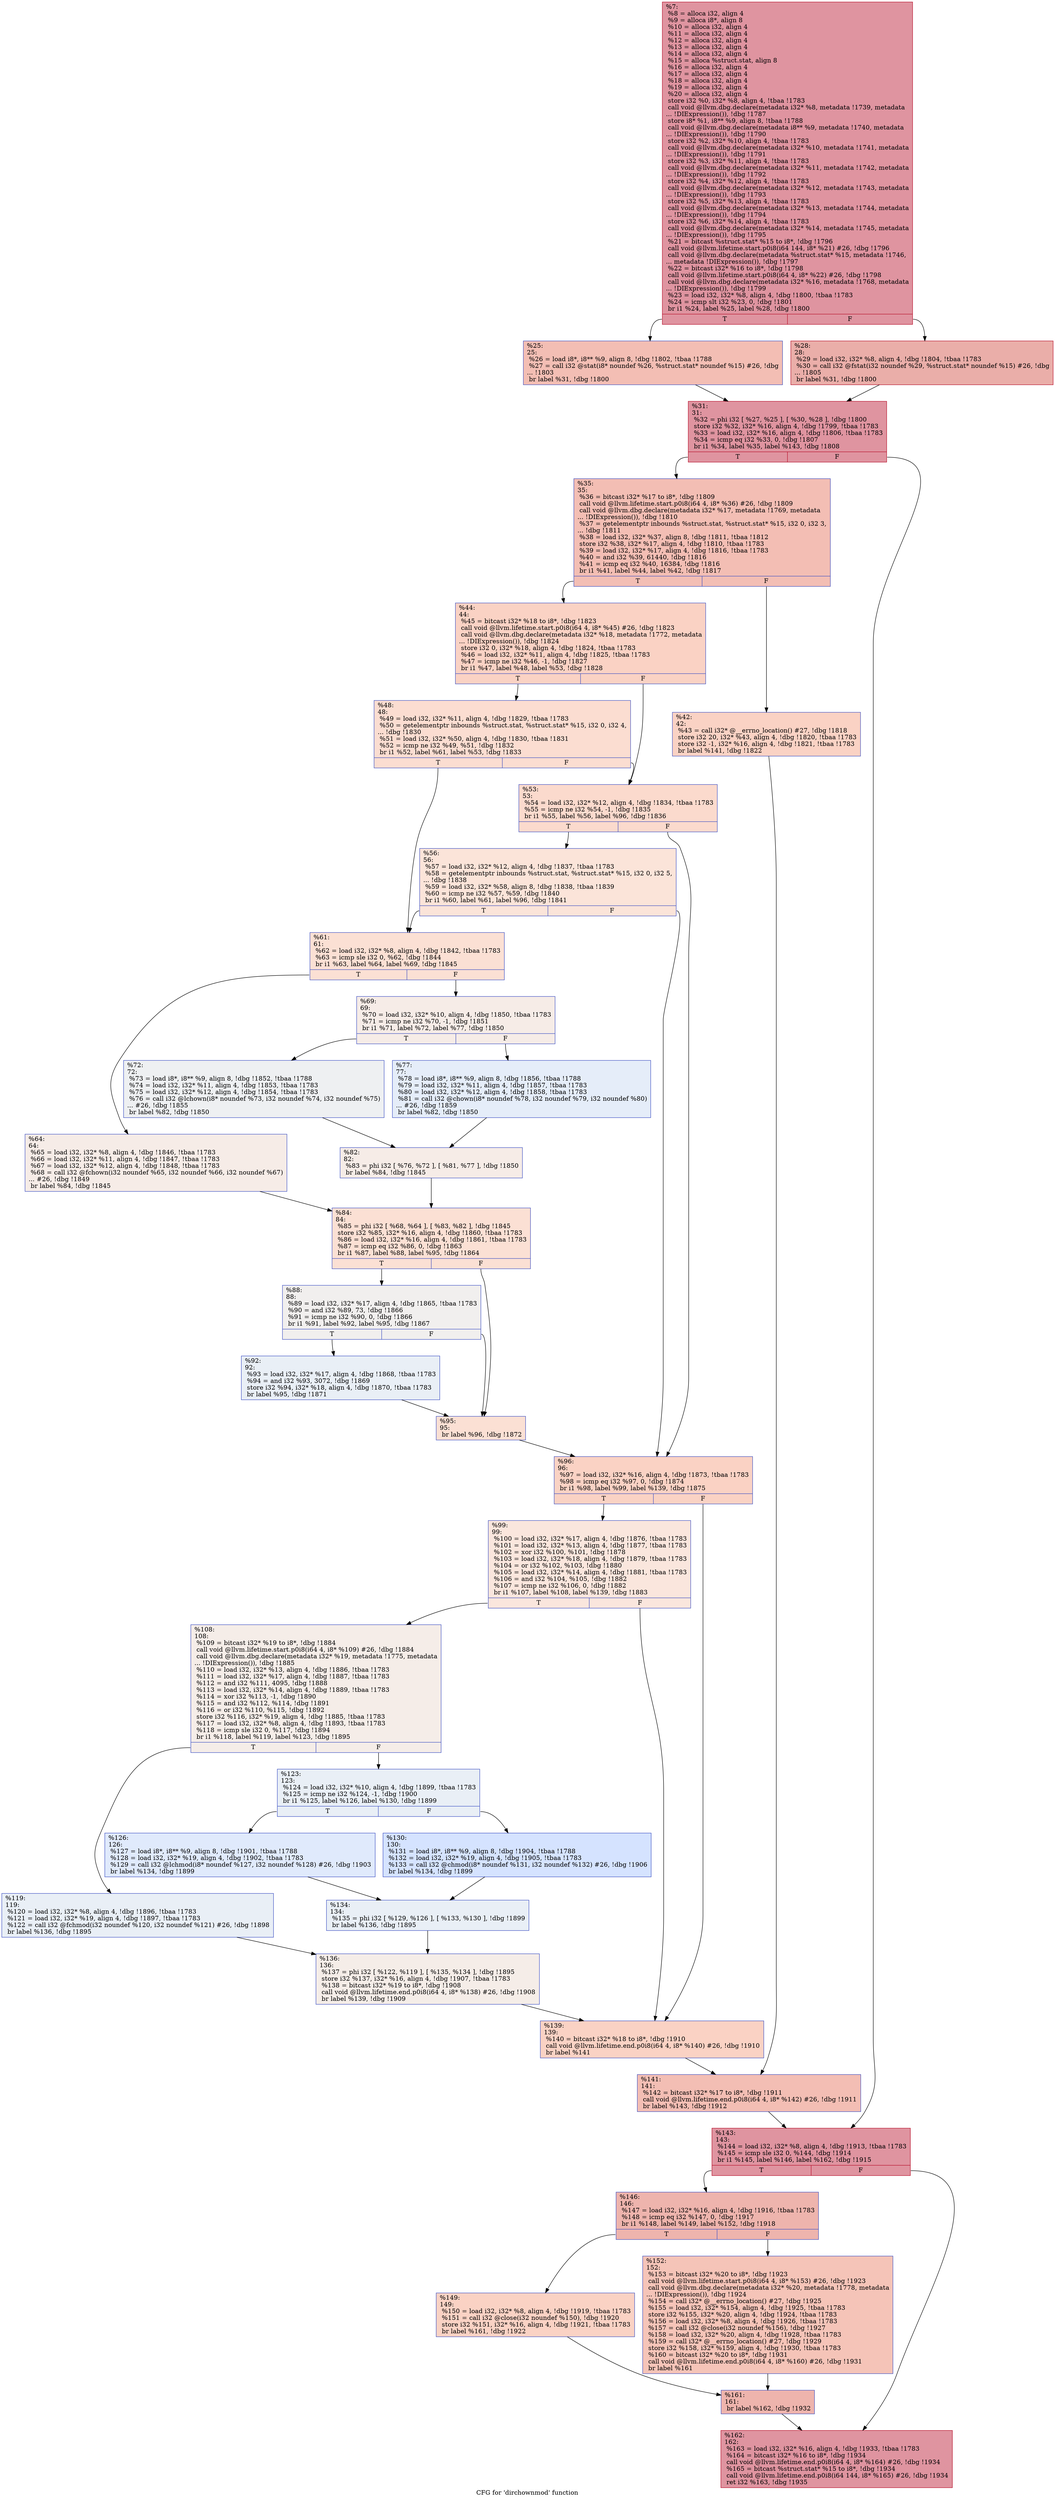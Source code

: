 digraph "CFG for 'dirchownmod' function" {
	label="CFG for 'dirchownmod' function";

	Node0x1c9dcf0 [shape=record,color="#b70d28ff", style=filled, fillcolor="#b70d2870",label="{%7:\l  %8 = alloca i32, align 4\l  %9 = alloca i8*, align 8\l  %10 = alloca i32, align 4\l  %11 = alloca i32, align 4\l  %12 = alloca i32, align 4\l  %13 = alloca i32, align 4\l  %14 = alloca i32, align 4\l  %15 = alloca %struct.stat, align 8\l  %16 = alloca i32, align 4\l  %17 = alloca i32, align 4\l  %18 = alloca i32, align 4\l  %19 = alloca i32, align 4\l  %20 = alloca i32, align 4\l  store i32 %0, i32* %8, align 4, !tbaa !1783\l  call void @llvm.dbg.declare(metadata i32* %8, metadata !1739, metadata\l... !DIExpression()), !dbg !1787\l  store i8* %1, i8** %9, align 8, !tbaa !1788\l  call void @llvm.dbg.declare(metadata i8** %9, metadata !1740, metadata\l... !DIExpression()), !dbg !1790\l  store i32 %2, i32* %10, align 4, !tbaa !1783\l  call void @llvm.dbg.declare(metadata i32* %10, metadata !1741, metadata\l... !DIExpression()), !dbg !1791\l  store i32 %3, i32* %11, align 4, !tbaa !1783\l  call void @llvm.dbg.declare(metadata i32* %11, metadata !1742, metadata\l... !DIExpression()), !dbg !1792\l  store i32 %4, i32* %12, align 4, !tbaa !1783\l  call void @llvm.dbg.declare(metadata i32* %12, metadata !1743, metadata\l... !DIExpression()), !dbg !1793\l  store i32 %5, i32* %13, align 4, !tbaa !1783\l  call void @llvm.dbg.declare(metadata i32* %13, metadata !1744, metadata\l... !DIExpression()), !dbg !1794\l  store i32 %6, i32* %14, align 4, !tbaa !1783\l  call void @llvm.dbg.declare(metadata i32* %14, metadata !1745, metadata\l... !DIExpression()), !dbg !1795\l  %21 = bitcast %struct.stat* %15 to i8*, !dbg !1796\l  call void @llvm.lifetime.start.p0i8(i64 144, i8* %21) #26, !dbg !1796\l  call void @llvm.dbg.declare(metadata %struct.stat* %15, metadata !1746,\l... metadata !DIExpression()), !dbg !1797\l  %22 = bitcast i32* %16 to i8*, !dbg !1798\l  call void @llvm.lifetime.start.p0i8(i64 4, i8* %22) #26, !dbg !1798\l  call void @llvm.dbg.declare(metadata i32* %16, metadata !1768, metadata\l... !DIExpression()), !dbg !1799\l  %23 = load i32, i32* %8, align 4, !dbg !1800, !tbaa !1783\l  %24 = icmp slt i32 %23, 0, !dbg !1801\l  br i1 %24, label %25, label %28, !dbg !1800\l|{<s0>T|<s1>F}}"];
	Node0x1c9dcf0:s0 -> Node0x1c9dd40;
	Node0x1c9dcf0:s1 -> Node0x1c9dd90;
	Node0x1c9dd40 [shape=record,color="#3d50c3ff", style=filled, fillcolor="#e36c5570",label="{%25:\l25:                                               \l  %26 = load i8*, i8** %9, align 8, !dbg !1802, !tbaa !1788\l  %27 = call i32 @stat(i8* noundef %26, %struct.stat* noundef %15) #26, !dbg\l... !1803\l  br label %31, !dbg !1800\l}"];
	Node0x1c9dd40 -> Node0x1c9dde0;
	Node0x1c9dd90 [shape=record,color="#b70d28ff", style=filled, fillcolor="#d0473d70",label="{%28:\l28:                                               \l  %29 = load i32, i32* %8, align 4, !dbg !1804, !tbaa !1783\l  %30 = call i32 @fstat(i32 noundef %29, %struct.stat* noundef %15) #26, !dbg\l... !1805\l  br label %31, !dbg !1800\l}"];
	Node0x1c9dd90 -> Node0x1c9dde0;
	Node0x1c9dde0 [shape=record,color="#b70d28ff", style=filled, fillcolor="#b70d2870",label="{%31:\l31:                                               \l  %32 = phi i32 [ %27, %25 ], [ %30, %28 ], !dbg !1800\l  store i32 %32, i32* %16, align 4, !dbg !1799, !tbaa !1783\l  %33 = load i32, i32* %16, align 4, !dbg !1806, !tbaa !1783\l  %34 = icmp eq i32 %33, 0, !dbg !1807\l  br i1 %34, label %35, label %143, !dbg !1808\l|{<s0>T|<s1>F}}"];
	Node0x1c9dde0:s0 -> Node0x1c9de30;
	Node0x1c9dde0:s1 -> Node0x1c9e6a0;
	Node0x1c9de30 [shape=record,color="#3d50c3ff", style=filled, fillcolor="#e36c5570",label="{%35:\l35:                                               \l  %36 = bitcast i32* %17 to i8*, !dbg !1809\l  call void @llvm.lifetime.start.p0i8(i64 4, i8* %36) #26, !dbg !1809\l  call void @llvm.dbg.declare(metadata i32* %17, metadata !1769, metadata\l... !DIExpression()), !dbg !1810\l  %37 = getelementptr inbounds %struct.stat, %struct.stat* %15, i32 0, i32 3,\l... !dbg !1811\l  %38 = load i32, i32* %37, align 8, !dbg !1811, !tbaa !1812\l  store i32 %38, i32* %17, align 4, !dbg !1810, !tbaa !1783\l  %39 = load i32, i32* %17, align 4, !dbg !1816, !tbaa !1783\l  %40 = and i32 %39, 61440, !dbg !1816\l  %41 = icmp eq i32 %40, 16384, !dbg !1816\l  br i1 %41, label %44, label %42, !dbg !1817\l|{<s0>T|<s1>F}}"];
	Node0x1c9de30:s0 -> Node0x1c9ded0;
	Node0x1c9de30:s1 -> Node0x1c9de80;
	Node0x1c9de80 [shape=record,color="#3d50c3ff", style=filled, fillcolor="#f4987a70",label="{%42:\l42:                                               \l  %43 = call i32* @__errno_location() #27, !dbg !1818\l  store i32 20, i32* %43, align 4, !dbg !1820, !tbaa !1783\l  store i32 -1, i32* %16, align 4, !dbg !1821, !tbaa !1783\l  br label %141, !dbg !1822\l}"];
	Node0x1c9de80 -> Node0x1c9e650;
	Node0x1c9ded0 [shape=record,color="#3d50c3ff", style=filled, fillcolor="#f4987a70",label="{%44:\l44:                                               \l  %45 = bitcast i32* %18 to i8*, !dbg !1823\l  call void @llvm.lifetime.start.p0i8(i64 4, i8* %45) #26, !dbg !1823\l  call void @llvm.dbg.declare(metadata i32* %18, metadata !1772, metadata\l... !DIExpression()), !dbg !1824\l  store i32 0, i32* %18, align 4, !dbg !1824, !tbaa !1783\l  %46 = load i32, i32* %11, align 4, !dbg !1825, !tbaa !1783\l  %47 = icmp ne i32 %46, -1, !dbg !1827\l  br i1 %47, label %48, label %53, !dbg !1828\l|{<s0>T|<s1>F}}"];
	Node0x1c9ded0:s0 -> Node0x1c9df20;
	Node0x1c9ded0:s1 -> Node0x1c9df70;
	Node0x1c9df20 [shape=record,color="#3d50c3ff", style=filled, fillcolor="#f7b39670",label="{%48:\l48:                                               \l  %49 = load i32, i32* %11, align 4, !dbg !1829, !tbaa !1783\l  %50 = getelementptr inbounds %struct.stat, %struct.stat* %15, i32 0, i32 4,\l... !dbg !1830\l  %51 = load i32, i32* %50, align 4, !dbg !1830, !tbaa !1831\l  %52 = icmp ne i32 %49, %51, !dbg !1832\l  br i1 %52, label %61, label %53, !dbg !1833\l|{<s0>T|<s1>F}}"];
	Node0x1c9df20:s0 -> Node0x1c9e010;
	Node0x1c9df20:s1 -> Node0x1c9df70;
	Node0x1c9df70 [shape=record,color="#3d50c3ff", style=filled, fillcolor="#f7ac8e70",label="{%53:\l53:                                               \l  %54 = load i32, i32* %12, align 4, !dbg !1834, !tbaa !1783\l  %55 = icmp ne i32 %54, -1, !dbg !1835\l  br i1 %55, label %56, label %96, !dbg !1836\l|{<s0>T|<s1>F}}"];
	Node0x1c9df70:s0 -> Node0x1c9dfc0;
	Node0x1c9df70:s1 -> Node0x1c9e330;
	Node0x1c9dfc0 [shape=record,color="#3d50c3ff", style=filled, fillcolor="#f5c1a970",label="{%56:\l56:                                               \l  %57 = load i32, i32* %12, align 4, !dbg !1837, !tbaa !1783\l  %58 = getelementptr inbounds %struct.stat, %struct.stat* %15, i32 0, i32 5,\l... !dbg !1838\l  %59 = load i32, i32* %58, align 8, !dbg !1838, !tbaa !1839\l  %60 = icmp ne i32 %57, %59, !dbg !1840\l  br i1 %60, label %61, label %96, !dbg !1841\l|{<s0>T|<s1>F}}"];
	Node0x1c9dfc0:s0 -> Node0x1c9e010;
	Node0x1c9dfc0:s1 -> Node0x1c9e330;
	Node0x1c9e010 [shape=record,color="#3d50c3ff", style=filled, fillcolor="#f7b99e70",label="{%61:\l61:                                               \l  %62 = load i32, i32* %8, align 4, !dbg !1842, !tbaa !1783\l  %63 = icmp sle i32 0, %62, !dbg !1844\l  br i1 %63, label %64, label %69, !dbg !1845\l|{<s0>T|<s1>F}}"];
	Node0x1c9e010:s0 -> Node0x1c9e060;
	Node0x1c9e010:s1 -> Node0x1c9e0b0;
	Node0x1c9e060 [shape=record,color="#3d50c3ff", style=filled, fillcolor="#ead5c970",label="{%64:\l64:                                               \l  %65 = load i32, i32* %8, align 4, !dbg !1846, !tbaa !1783\l  %66 = load i32, i32* %11, align 4, !dbg !1847, !tbaa !1783\l  %67 = load i32, i32* %12, align 4, !dbg !1848, !tbaa !1783\l  %68 = call i32 @fchown(i32 noundef %65, i32 noundef %66, i32 noundef %67)\l... #26, !dbg !1849\l  br label %84, !dbg !1845\l}"];
	Node0x1c9e060 -> Node0x1c9e1f0;
	Node0x1c9e0b0 [shape=record,color="#3d50c3ff", style=filled, fillcolor="#ead5c970",label="{%69:\l69:                                               \l  %70 = load i32, i32* %10, align 4, !dbg !1850, !tbaa !1783\l  %71 = icmp ne i32 %70, -1, !dbg !1851\l  br i1 %71, label %72, label %77, !dbg !1850\l|{<s0>T|<s1>F}}"];
	Node0x1c9e0b0:s0 -> Node0x1c9e100;
	Node0x1c9e0b0:s1 -> Node0x1c9e150;
	Node0x1c9e100 [shape=record,color="#3d50c3ff", style=filled, fillcolor="#d9dce170",label="{%72:\l72:                                               \l  %73 = load i8*, i8** %9, align 8, !dbg !1852, !tbaa !1788\l  %74 = load i32, i32* %11, align 4, !dbg !1853, !tbaa !1783\l  %75 = load i32, i32* %12, align 4, !dbg !1854, !tbaa !1783\l  %76 = call i32 @lchown(i8* noundef %73, i32 noundef %74, i32 noundef %75)\l... #26, !dbg !1855\l  br label %82, !dbg !1850\l}"];
	Node0x1c9e100 -> Node0x1c9e1a0;
	Node0x1c9e150 [shape=record,color="#3d50c3ff", style=filled, fillcolor="#c5d6f270",label="{%77:\l77:                                               \l  %78 = load i8*, i8** %9, align 8, !dbg !1856, !tbaa !1788\l  %79 = load i32, i32* %11, align 4, !dbg !1857, !tbaa !1783\l  %80 = load i32, i32* %12, align 4, !dbg !1858, !tbaa !1783\l  %81 = call i32 @chown(i8* noundef %78, i32 noundef %79, i32 noundef %80)\l... #26, !dbg !1859\l  br label %82, !dbg !1850\l}"];
	Node0x1c9e150 -> Node0x1c9e1a0;
	Node0x1c9e1a0 [shape=record,color="#3d50c3ff", style=filled, fillcolor="#ead5c970",label="{%82:\l82:                                               \l  %83 = phi i32 [ %76, %72 ], [ %81, %77 ], !dbg !1850\l  br label %84, !dbg !1845\l}"];
	Node0x1c9e1a0 -> Node0x1c9e1f0;
	Node0x1c9e1f0 [shape=record,color="#3d50c3ff", style=filled, fillcolor="#f7b99e70",label="{%84:\l84:                                               \l  %85 = phi i32 [ %68, %64 ], [ %83, %82 ], !dbg !1845\l  store i32 %85, i32* %16, align 4, !dbg !1860, !tbaa !1783\l  %86 = load i32, i32* %16, align 4, !dbg !1861, !tbaa !1783\l  %87 = icmp eq i32 %86, 0, !dbg !1863\l  br i1 %87, label %88, label %95, !dbg !1864\l|{<s0>T|<s1>F}}"];
	Node0x1c9e1f0:s0 -> Node0x1c9e240;
	Node0x1c9e1f0:s1 -> Node0x1c9e2e0;
	Node0x1c9e240 [shape=record,color="#3d50c3ff", style=filled, fillcolor="#e0dbd870",label="{%88:\l88:                                               \l  %89 = load i32, i32* %17, align 4, !dbg !1865, !tbaa !1783\l  %90 = and i32 %89, 73, !dbg !1866\l  %91 = icmp ne i32 %90, 0, !dbg !1866\l  br i1 %91, label %92, label %95, !dbg !1867\l|{<s0>T|<s1>F}}"];
	Node0x1c9e240:s0 -> Node0x1c9e290;
	Node0x1c9e240:s1 -> Node0x1c9e2e0;
	Node0x1c9e290 [shape=record,color="#3d50c3ff", style=filled, fillcolor="#cedaeb70",label="{%92:\l92:                                               \l  %93 = load i32, i32* %17, align 4, !dbg !1868, !tbaa !1783\l  %94 = and i32 %93, 3072, !dbg !1869\l  store i32 %94, i32* %18, align 4, !dbg !1870, !tbaa !1783\l  br label %95, !dbg !1871\l}"];
	Node0x1c9e290 -> Node0x1c9e2e0;
	Node0x1c9e2e0 [shape=record,color="#3d50c3ff", style=filled, fillcolor="#f7b99e70",label="{%95:\l95:                                               \l  br label %96, !dbg !1872\l}"];
	Node0x1c9e2e0 -> Node0x1c9e330;
	Node0x1c9e330 [shape=record,color="#3d50c3ff", style=filled, fillcolor="#f4987a70",label="{%96:\l96:                                               \l  %97 = load i32, i32* %16, align 4, !dbg !1873, !tbaa !1783\l  %98 = icmp eq i32 %97, 0, !dbg !1874\l  br i1 %98, label %99, label %139, !dbg !1875\l|{<s0>T|<s1>F}}"];
	Node0x1c9e330:s0 -> Node0x1c9e380;
	Node0x1c9e330:s1 -> Node0x1c9e600;
	Node0x1c9e380 [shape=record,color="#3d50c3ff", style=filled, fillcolor="#f3c7b170",label="{%99:\l99:                                               \l  %100 = load i32, i32* %17, align 4, !dbg !1876, !tbaa !1783\l  %101 = load i32, i32* %13, align 4, !dbg !1877, !tbaa !1783\l  %102 = xor i32 %100, %101, !dbg !1878\l  %103 = load i32, i32* %18, align 4, !dbg !1879, !tbaa !1783\l  %104 = or i32 %102, %103, !dbg !1880\l  %105 = load i32, i32* %14, align 4, !dbg !1881, !tbaa !1783\l  %106 = and i32 %104, %105, !dbg !1882\l  %107 = icmp ne i32 %106, 0, !dbg !1882\l  br i1 %107, label %108, label %139, !dbg !1883\l|{<s0>T|<s1>F}}"];
	Node0x1c9e380:s0 -> Node0x1c9e3d0;
	Node0x1c9e380:s1 -> Node0x1c9e600;
	Node0x1c9e3d0 [shape=record,color="#3d50c3ff", style=filled, fillcolor="#e8d6cc70",label="{%108:\l108:                                              \l  %109 = bitcast i32* %19 to i8*, !dbg !1884\l  call void @llvm.lifetime.start.p0i8(i64 4, i8* %109) #26, !dbg !1884\l  call void @llvm.dbg.declare(metadata i32* %19, metadata !1775, metadata\l... !DIExpression()), !dbg !1885\l  %110 = load i32, i32* %13, align 4, !dbg !1886, !tbaa !1783\l  %111 = load i32, i32* %17, align 4, !dbg !1887, !tbaa !1783\l  %112 = and i32 %111, 4095, !dbg !1888\l  %113 = load i32, i32* %14, align 4, !dbg !1889, !tbaa !1783\l  %114 = xor i32 %113, -1, !dbg !1890\l  %115 = and i32 %112, %114, !dbg !1891\l  %116 = or i32 %110, %115, !dbg !1892\l  store i32 %116, i32* %19, align 4, !dbg !1885, !tbaa !1783\l  %117 = load i32, i32* %8, align 4, !dbg !1893, !tbaa !1783\l  %118 = icmp sle i32 0, %117, !dbg !1894\l  br i1 %118, label %119, label %123, !dbg !1895\l|{<s0>T|<s1>F}}"];
	Node0x1c9e3d0:s0 -> Node0x1c9e420;
	Node0x1c9e3d0:s1 -> Node0x1c9e470;
	Node0x1c9e420 [shape=record,color="#3d50c3ff", style=filled, fillcolor="#cedaeb70",label="{%119:\l119:                                              \l  %120 = load i32, i32* %8, align 4, !dbg !1896, !tbaa !1783\l  %121 = load i32, i32* %19, align 4, !dbg !1897, !tbaa !1783\l  %122 = call i32 @fchmod(i32 noundef %120, i32 noundef %121) #26, !dbg !1898\l  br label %136, !dbg !1895\l}"];
	Node0x1c9e420 -> Node0x1c9e5b0;
	Node0x1c9e470 [shape=record,color="#3d50c3ff", style=filled, fillcolor="#cedaeb70",label="{%123:\l123:                                              \l  %124 = load i32, i32* %10, align 4, !dbg !1899, !tbaa !1783\l  %125 = icmp ne i32 %124, -1, !dbg !1900\l  br i1 %125, label %126, label %130, !dbg !1899\l|{<s0>T|<s1>F}}"];
	Node0x1c9e470:s0 -> Node0x1c9e4c0;
	Node0x1c9e470:s1 -> Node0x1c9e510;
	Node0x1c9e4c0 [shape=record,color="#3d50c3ff", style=filled, fillcolor="#b9d0f970",label="{%126:\l126:                                              \l  %127 = load i8*, i8** %9, align 8, !dbg !1901, !tbaa !1788\l  %128 = load i32, i32* %19, align 4, !dbg !1902, !tbaa !1783\l  %129 = call i32 @lchmod(i8* noundef %127, i32 noundef %128) #26, !dbg !1903\l  br label %134, !dbg !1899\l}"];
	Node0x1c9e4c0 -> Node0x1c9e560;
	Node0x1c9e510 [shape=record,color="#3d50c3ff", style=filled, fillcolor="#a1c0ff70",label="{%130:\l130:                                              \l  %131 = load i8*, i8** %9, align 8, !dbg !1904, !tbaa !1788\l  %132 = load i32, i32* %19, align 4, !dbg !1905, !tbaa !1783\l  %133 = call i32 @chmod(i8* noundef %131, i32 noundef %132) #26, !dbg !1906\l  br label %134, !dbg !1899\l}"];
	Node0x1c9e510 -> Node0x1c9e560;
	Node0x1c9e560 [shape=record,color="#3d50c3ff", style=filled, fillcolor="#cedaeb70",label="{%134:\l134:                                              \l  %135 = phi i32 [ %129, %126 ], [ %133, %130 ], !dbg !1899\l  br label %136, !dbg !1895\l}"];
	Node0x1c9e560 -> Node0x1c9e5b0;
	Node0x1c9e5b0 [shape=record,color="#3d50c3ff", style=filled, fillcolor="#e8d6cc70",label="{%136:\l136:                                              \l  %137 = phi i32 [ %122, %119 ], [ %135, %134 ], !dbg !1895\l  store i32 %137, i32* %16, align 4, !dbg !1907, !tbaa !1783\l  %138 = bitcast i32* %19 to i8*, !dbg !1908\l  call void @llvm.lifetime.end.p0i8(i64 4, i8* %138) #26, !dbg !1908\l  br label %139, !dbg !1909\l}"];
	Node0x1c9e5b0 -> Node0x1c9e600;
	Node0x1c9e600 [shape=record,color="#3d50c3ff", style=filled, fillcolor="#f4987a70",label="{%139:\l139:                                              \l  %140 = bitcast i32* %18 to i8*, !dbg !1910\l  call void @llvm.lifetime.end.p0i8(i64 4, i8* %140) #26, !dbg !1910\l  br label %141\l}"];
	Node0x1c9e600 -> Node0x1c9e650;
	Node0x1c9e650 [shape=record,color="#3d50c3ff", style=filled, fillcolor="#e36c5570",label="{%141:\l141:                                              \l  %142 = bitcast i32* %17 to i8*, !dbg !1911\l  call void @llvm.lifetime.end.p0i8(i64 4, i8* %142) #26, !dbg !1911\l  br label %143, !dbg !1912\l}"];
	Node0x1c9e650 -> Node0x1c9e6a0;
	Node0x1c9e6a0 [shape=record,color="#b70d28ff", style=filled, fillcolor="#b70d2870",label="{%143:\l143:                                              \l  %144 = load i32, i32* %8, align 4, !dbg !1913, !tbaa !1783\l  %145 = icmp sle i32 0, %144, !dbg !1914\l  br i1 %145, label %146, label %162, !dbg !1915\l|{<s0>T|<s1>F}}"];
	Node0x1c9e6a0:s0 -> Node0x1c9e6f0;
	Node0x1c9e6a0:s1 -> Node0x1c9e830;
	Node0x1c9e6f0 [shape=record,color="#3d50c3ff", style=filled, fillcolor="#d8564670",label="{%146:\l146:                                              \l  %147 = load i32, i32* %16, align 4, !dbg !1916, !tbaa !1783\l  %148 = icmp eq i32 %147, 0, !dbg !1917\l  br i1 %148, label %149, label %152, !dbg !1918\l|{<s0>T|<s1>F}}"];
	Node0x1c9e6f0:s0 -> Node0x1c9e740;
	Node0x1c9e6f0:s1 -> Node0x1c9e790;
	Node0x1c9e740 [shape=record,color="#3d50c3ff", style=filled, fillcolor="#f4987a70",label="{%149:\l149:                                              \l  %150 = load i32, i32* %8, align 4, !dbg !1919, !tbaa !1783\l  %151 = call i32 @close(i32 noundef %150), !dbg !1920\l  store i32 %151, i32* %16, align 4, !dbg !1921, !tbaa !1783\l  br label %161, !dbg !1922\l}"];
	Node0x1c9e740 -> Node0x1c9e7e0;
	Node0x1c9e790 [shape=record,color="#3d50c3ff", style=filled, fillcolor="#e97a5f70",label="{%152:\l152:                                              \l  %153 = bitcast i32* %20 to i8*, !dbg !1923\l  call void @llvm.lifetime.start.p0i8(i64 4, i8* %153) #26, !dbg !1923\l  call void @llvm.dbg.declare(metadata i32* %20, metadata !1778, metadata\l... !DIExpression()), !dbg !1924\l  %154 = call i32* @__errno_location() #27, !dbg !1925\l  %155 = load i32, i32* %154, align 4, !dbg !1925, !tbaa !1783\l  store i32 %155, i32* %20, align 4, !dbg !1924, !tbaa !1783\l  %156 = load i32, i32* %8, align 4, !dbg !1926, !tbaa !1783\l  %157 = call i32 @close(i32 noundef %156), !dbg !1927\l  %158 = load i32, i32* %20, align 4, !dbg !1928, !tbaa !1783\l  %159 = call i32* @__errno_location() #27, !dbg !1929\l  store i32 %158, i32* %159, align 4, !dbg !1930, !tbaa !1783\l  %160 = bitcast i32* %20 to i8*, !dbg !1931\l  call void @llvm.lifetime.end.p0i8(i64 4, i8* %160) #26, !dbg !1931\l  br label %161\l}"];
	Node0x1c9e790 -> Node0x1c9e7e0;
	Node0x1c9e7e0 [shape=record,color="#3d50c3ff", style=filled, fillcolor="#d8564670",label="{%161:\l161:                                              \l  br label %162, !dbg !1932\l}"];
	Node0x1c9e7e0 -> Node0x1c9e830;
	Node0x1c9e830 [shape=record,color="#b70d28ff", style=filled, fillcolor="#b70d2870",label="{%162:\l162:                                              \l  %163 = load i32, i32* %16, align 4, !dbg !1933, !tbaa !1783\l  %164 = bitcast i32* %16 to i8*, !dbg !1934\l  call void @llvm.lifetime.end.p0i8(i64 4, i8* %164) #26, !dbg !1934\l  %165 = bitcast %struct.stat* %15 to i8*, !dbg !1934\l  call void @llvm.lifetime.end.p0i8(i64 144, i8* %165) #26, !dbg !1934\l  ret i32 %163, !dbg !1935\l}"];
}
